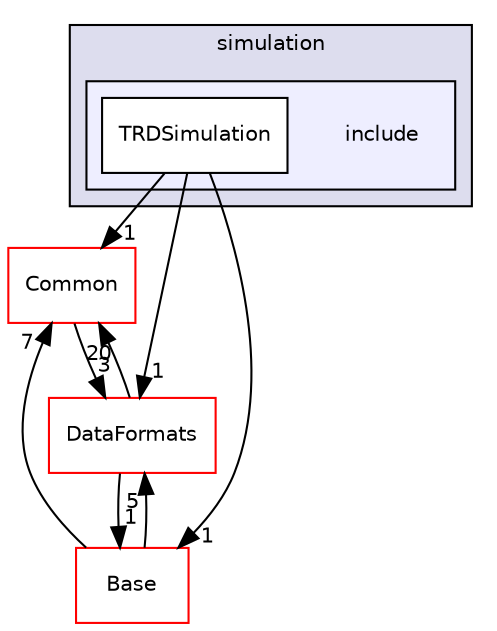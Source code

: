 digraph "/home/travis/build/AliceO2Group/AliceO2/Detectors/TRD/simulation/include" {
  bgcolor=transparent;
  compound=true
  node [ fontsize="10", fontname="Helvetica"];
  edge [ labelfontsize="10", labelfontname="Helvetica"];
  subgraph clusterdir_5cb2a8e9fdbe67a11efb4176f60bf3d6 {
    graph [ bgcolor="#ddddee", pencolor="black", label="simulation" fontname="Helvetica", fontsize="10", URL="dir_5cb2a8e9fdbe67a11efb4176f60bf3d6.html"]
  subgraph clusterdir_5036081dbf3ad3ea0cfa218a95bb99de {
    graph [ bgcolor="#eeeeff", pencolor="black", label="" URL="dir_5036081dbf3ad3ea0cfa218a95bb99de.html"];
    dir_5036081dbf3ad3ea0cfa218a95bb99de [shape=plaintext label="include"];
    dir_e2912eb33f21a3ee91380f3534cea6a7 [shape=box label="TRDSimulation" color="black" fillcolor="white" style="filled" URL="dir_e2912eb33f21a3ee91380f3534cea6a7.html"];
  }
  }
  dir_4ab6b4cc6a7edbff49100e9123df213f [shape=box label="Common" color="red" URL="dir_4ab6b4cc6a7edbff49100e9123df213f.html"];
  dir_37c90836491b695b472bf98d1be8336b [shape=box label="Base" color="red" URL="dir_37c90836491b695b472bf98d1be8336b.html"];
  dir_2171f7ec022c5423887b07c69b2f5b48 [shape=box label="DataFormats" color="red" URL="dir_2171f7ec022c5423887b07c69b2f5b48.html"];
  dir_4ab6b4cc6a7edbff49100e9123df213f->dir_2171f7ec022c5423887b07c69b2f5b48 [headlabel="3", labeldistance=1.5 headhref="dir_000016_000056.html"];
  dir_37c90836491b695b472bf98d1be8336b->dir_4ab6b4cc6a7edbff49100e9123df213f [headlabel="7", labeldistance=1.5 headhref="dir_000158_000016.html"];
  dir_37c90836491b695b472bf98d1be8336b->dir_2171f7ec022c5423887b07c69b2f5b48 [headlabel="5", labeldistance=1.5 headhref="dir_000158_000056.html"];
  dir_e2912eb33f21a3ee91380f3534cea6a7->dir_4ab6b4cc6a7edbff49100e9123df213f [headlabel="1", labeldistance=1.5 headhref="dir_000198_000016.html"];
  dir_e2912eb33f21a3ee91380f3534cea6a7->dir_37c90836491b695b472bf98d1be8336b [headlabel="1", labeldistance=1.5 headhref="dir_000198_000158.html"];
  dir_e2912eb33f21a3ee91380f3534cea6a7->dir_2171f7ec022c5423887b07c69b2f5b48 [headlabel="1", labeldistance=1.5 headhref="dir_000198_000056.html"];
  dir_2171f7ec022c5423887b07c69b2f5b48->dir_4ab6b4cc6a7edbff49100e9123df213f [headlabel="20", labeldistance=1.5 headhref="dir_000056_000016.html"];
  dir_2171f7ec022c5423887b07c69b2f5b48->dir_37c90836491b695b472bf98d1be8336b [headlabel="1", labeldistance=1.5 headhref="dir_000056_000158.html"];
}
